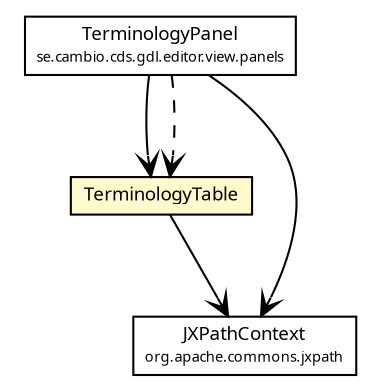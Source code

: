 #!/usr/local/bin/dot
#
# Class diagram 
# Generated by UMLGraph version R5_6 (http://www.umlgraph.org/)
#

digraph G {
	edge [fontname="Trebuchet MS",fontsize=10,labelfontname="Trebuchet MS",labelfontsize=10];
	node [fontname="Trebuchet MS",fontsize=10,shape=plaintext];
	nodesep=0.25;
	ranksep=0.5;
	// se.cambio.cds.gdl.editor.view.panels.TerminologyPanel
	c339067 [label=<<table title="se.cambio.cds.gdl.editor.view.panels.TerminologyPanel" border="0" cellborder="1" cellspacing="0" cellpadding="2" port="p" href="../panels/TerminologyPanel.html">
		<tr><td><table border="0" cellspacing="0" cellpadding="1">
<tr><td align="center" balign="center"><font face="Trebuchet MS"> TerminologyPanel </font></td></tr>
<tr><td align="center" balign="center"><font face="Trebuchet MS" point-size="7.0"> se.cambio.cds.gdl.editor.view.panels </font></td></tr>
		</table></td></tr>
		</table>>, URL="../panels/TerminologyPanel.html", fontname="Trebuchet MS", fontcolor="black", fontsize=9.0];
	// se.cambio.cds.gdl.editor.view.tables.TerminologyTable
	c339111 [label=<<table title="se.cambio.cds.gdl.editor.view.tables.TerminologyTable" border="0" cellborder="1" cellspacing="0" cellpadding="2" port="p" bgcolor="lemonChiffon" href="./TerminologyTable.html">
		<tr><td><table border="0" cellspacing="0" cellpadding="1">
<tr><td align="center" balign="center"><font face="Trebuchet MS"> TerminologyTable </font></td></tr>
		</table></td></tr>
		</table>>, URL="./TerminologyTable.html", fontname="Trebuchet MS", fontcolor="black", fontsize=9.0];
	// se.cambio.cds.gdl.editor.view.panels.TerminologyPanel NAVASSOC org.apache.commons.jxpath.JXPathContext
	c339067:p -> c339125:p [taillabel="", label="", headlabel="", fontname="Trebuchet MS", fontcolor="black", fontsize=10.0, color="black", arrowhead=open];
	// se.cambio.cds.gdl.editor.view.panels.TerminologyPanel NAVASSOC se.cambio.cds.gdl.editor.view.tables.TerminologyTable
	c339067:p -> c339111:p [taillabel="", label="", headlabel="", fontname="Trebuchet MS", fontcolor="black", fontsize=10.0, color="black", arrowhead=open];
	// se.cambio.cds.gdl.editor.view.tables.TerminologyTable NAVASSOC org.apache.commons.jxpath.JXPathContext
	c339111:p -> c339125:p [taillabel="", label="", headlabel="", fontname="Trebuchet MS", fontcolor="black", fontsize=10.0, color="black", arrowhead=open];
	// se.cambio.cds.gdl.editor.view.panels.TerminologyPanel DEPEND se.cambio.cds.gdl.editor.view.tables.TerminologyTable
	c339067:p -> c339111:p [taillabel="", label="", headlabel="", fontname="Trebuchet MS", fontcolor="black", fontsize=10.0, color="black", arrowhead=open, style=dashed];
	// org.apache.commons.jxpath.JXPathContext
	c339125 [label=<<table title="org.apache.commons.jxpath.JXPathContext" border="0" cellborder="1" cellspacing="0" cellpadding="2" port="p" href="http://java.sun.com/j2se/1.4.2/docs/api/org/apache/commons/jxpath/JXPathContext.html">
		<tr><td><table border="0" cellspacing="0" cellpadding="1">
<tr><td align="center" balign="center"><font face="Trebuchet MS"> JXPathContext </font></td></tr>
<tr><td align="center" balign="center"><font face="Trebuchet MS" point-size="7.0"> org.apache.commons.jxpath </font></td></tr>
		</table></td></tr>
		</table>>, URL="http://java.sun.com/j2se/1.4.2/docs/api/org/apache/commons/jxpath/JXPathContext.html", fontname="Trebuchet MS", fontcolor="black", fontsize=9.0];
}

